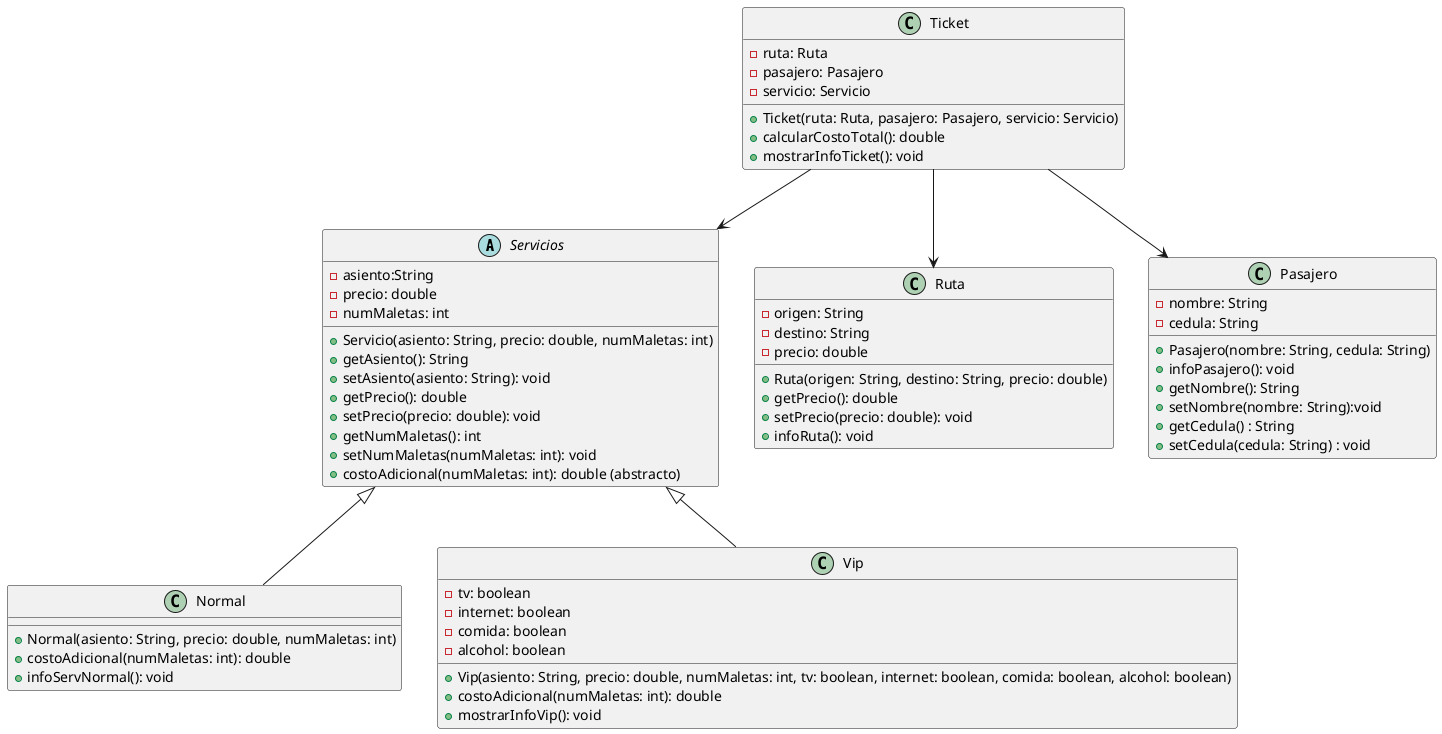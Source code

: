 @startuml
abstract class Servicios{
    - asiento:String
    - precio: double
    - numMaletas: int
    + Servicio(asiento: String, precio: double, numMaletas: int)
    + getAsiento(): String
    + setAsiento(asiento: String): void
    + getPrecio(): double
    + setPrecio(precio: double): void
    + getNumMaletas(): int
    + setNumMaletas(numMaletas: int): void
    + costoAdicional(numMaletas: int): double (abstracto)
}

class Normal extends Servicios{
    + Normal(asiento: String, precio: double, numMaletas: int)
    + costoAdicional(numMaletas: int): double
    + infoServNormal(): void
}

class Vip extends Servicios{
    - tv: boolean
    - internet: boolean
    - comida: boolean
    - alcohol: boolean
    + Vip(asiento: String, precio: double, numMaletas: int, tv: boolean, internet: boolean, comida: boolean, alcohol: boolean)
    + costoAdicional(numMaletas: int): double
    + mostrarInfoVip(): void
}

class Ruta {
     - origen: String
     - destino: String
     - precio: double
     + Ruta(origen: String, destino: String, precio: double)
     + getPrecio(): double
     + setPrecio(precio: double): void
     + infoRuta(): void
}

class Pasajero {
     - nombre: String
     - cedula: String
     + Pasajero(nombre: String, cedula: String)
     + infoPasajero(): void
     + getNombre(): String
     + setNombre(nombre: String):void
     + getCedula() : String
     + setCedula(cedula: String) : void
}

class Ticket {
      - ruta: Ruta
      - pasajero: Pasajero
      - servicio: Servicio
      + Ticket(ruta: Ruta, pasajero: Pasajero, servicio: Servicio)
      + calcularCostoTotal(): double
      + mostrarInfoTicket(): void
}

    Ticket --> Ruta
    Ticket --> Pasajero
    Ticket -->Servicios
@enduml